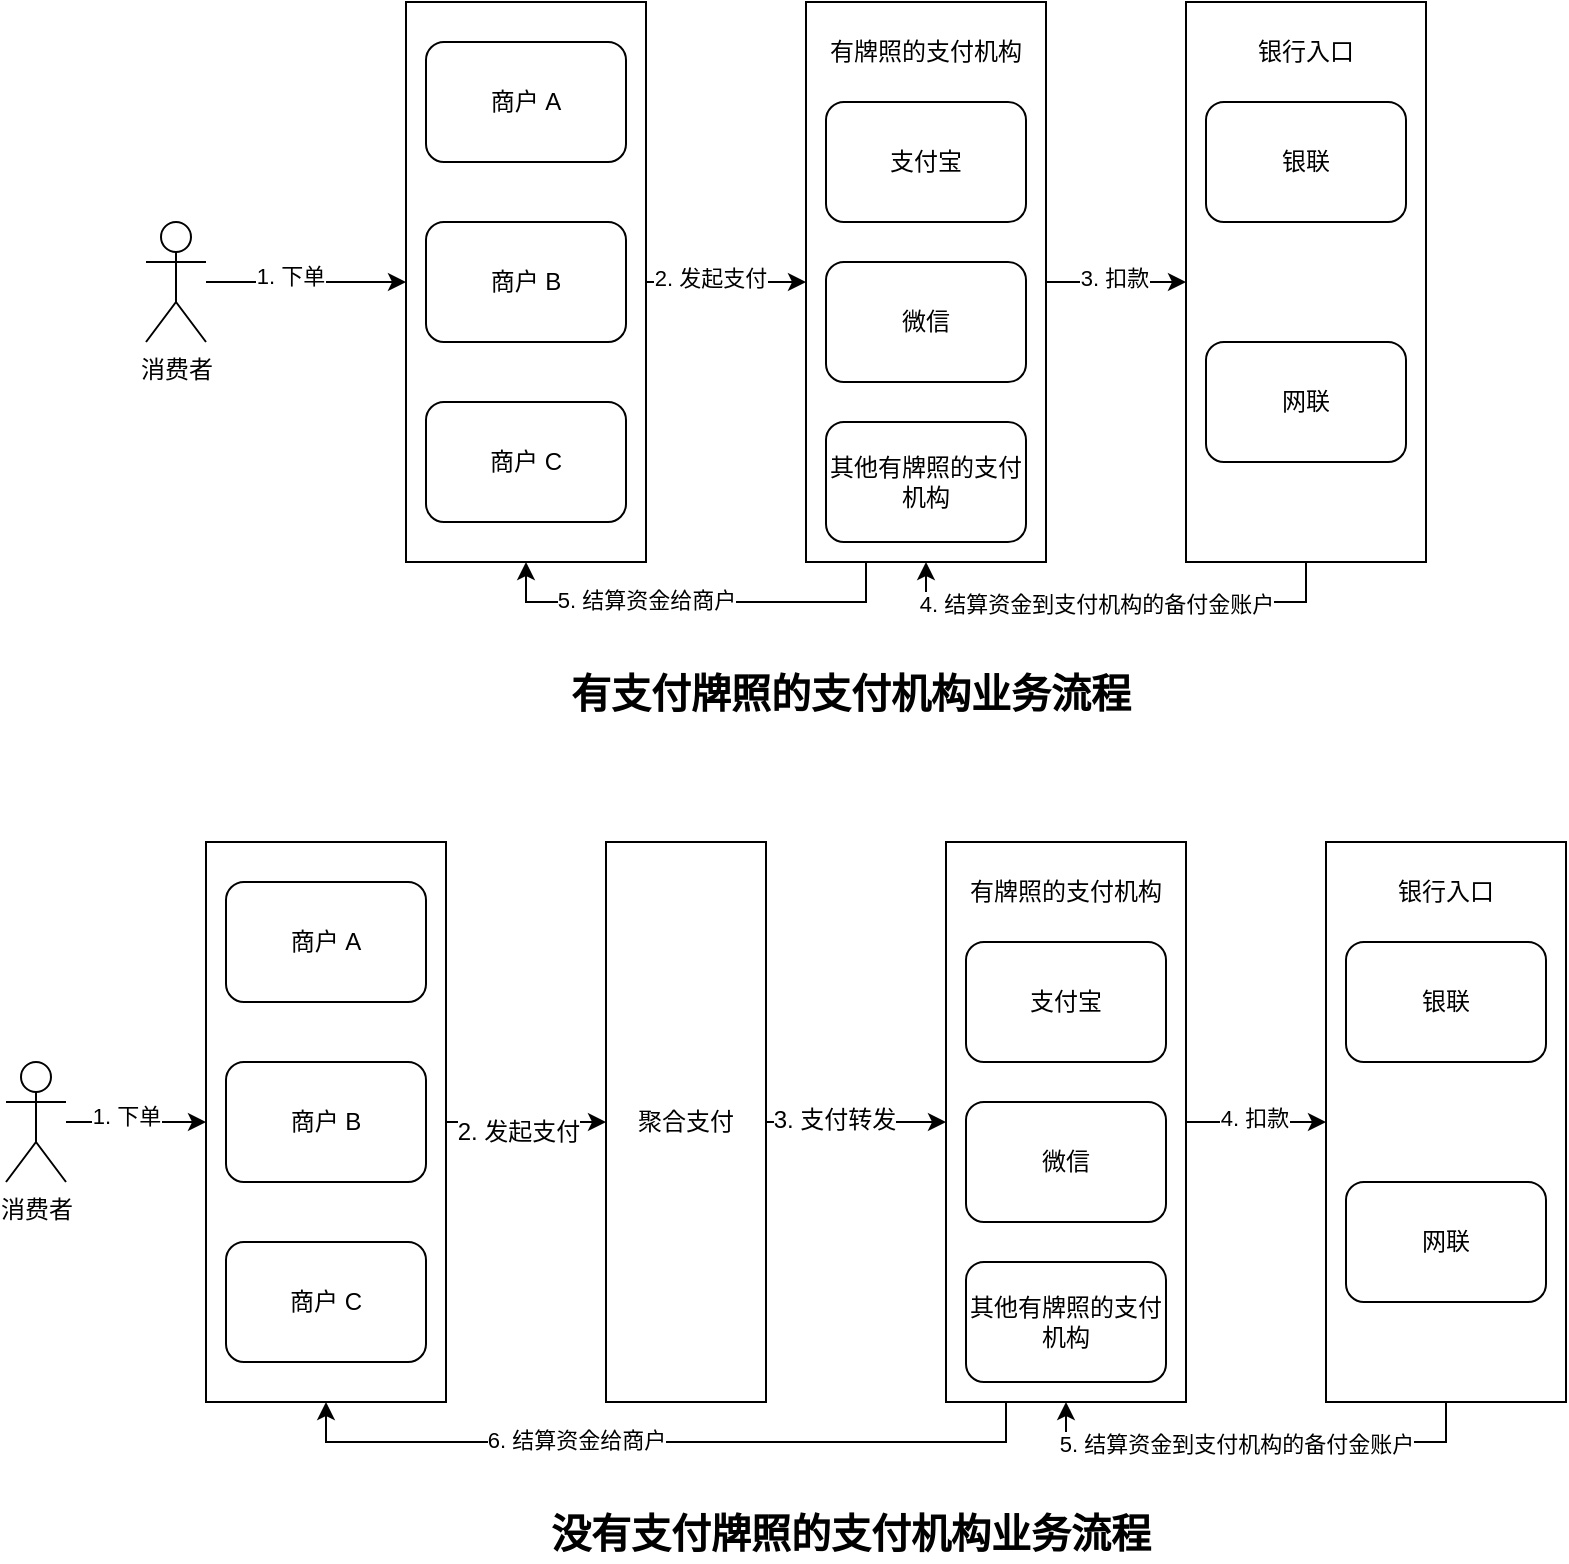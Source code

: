 <mxfile version="20.2.1" type="embed"><diagram id="2ZBxK272RTH_kN4Gb_rV" name="Page-1"><mxGraphModel dx="1746" dy="1119" grid="1" gridSize="10" guides="1" tooltips="1" connect="1" arrows="1" fold="1" page="1" pageScale="1" pageWidth="850" pageHeight="1100" math="0" shadow="0"><root><mxCell id="0"/><mxCell id="1" parent="0"/><mxCell id="34" value="" style="group" vertex="1" connectable="0" parent="1"><mxGeometry x="120" y="170" width="640" height="360" as="geometry"/></mxCell><mxCell id="3" value="消费者" style="shape=umlActor;verticalLabelPosition=bottom;verticalAlign=top;html=1;outlineConnect=0;" parent="34" vertex="1"><mxGeometry y="110" width="30" height="60" as="geometry"/></mxCell><mxCell id="11" value="" style="group" vertex="1" connectable="0" parent="34"><mxGeometry x="130" width="120" height="280" as="geometry"/></mxCell><mxCell id="2" value="" style="rounded=0;whiteSpace=wrap;html=1;" parent="11" vertex="1"><mxGeometry width="120" height="280" as="geometry"/></mxCell><mxCell id="5" value="商户 A" style="rounded=1;whiteSpace=wrap;html=1;" parent="11" vertex="1"><mxGeometry x="10" y="20" width="100" height="60" as="geometry"/></mxCell><mxCell id="6" value="商户 B" style="rounded=1;whiteSpace=wrap;html=1;" parent="11" vertex="1"><mxGeometry x="10" y="110" width="100" height="60" as="geometry"/></mxCell><mxCell id="7" value="商户 C" style="rounded=1;whiteSpace=wrap;html=1;" parent="11" vertex="1"><mxGeometry x="10" y="200" width="100" height="60" as="geometry"/></mxCell><mxCell id="8" style="edgeStyle=orthogonalEdgeStyle;rounded=0;orthogonalLoop=1;jettySize=auto;html=1;entryX=0;entryY=0.5;entryDx=0;entryDy=0;" parent="34" source="3" target="2" edge="1"><mxGeometry relative="1" as="geometry"/></mxCell><mxCell id="9" value="1. 下单" style="edgeLabel;html=1;align=center;verticalAlign=middle;resizable=0;points=[];" vertex="1" connectable="0" parent="8"><mxGeometry x="-0.16" y="3" relative="1" as="geometry"><mxPoint as="offset"/></mxGeometry></mxCell><mxCell id="12" value="" style="group" vertex="1" connectable="0" parent="34"><mxGeometry x="330" width="120" height="280" as="geometry"/></mxCell><mxCell id="13" value="" style="rounded=0;whiteSpace=wrap;html=1;" vertex="1" parent="12"><mxGeometry width="120" height="280" as="geometry"/></mxCell><mxCell id="15" value="支付宝" style="rounded=1;whiteSpace=wrap;html=1;" vertex="1" parent="12"><mxGeometry x="10" y="50" width="100" height="60" as="geometry"/></mxCell><mxCell id="16" value="微信" style="rounded=1;whiteSpace=wrap;html=1;" vertex="1" parent="12"><mxGeometry x="10" y="130" width="100" height="60" as="geometry"/></mxCell><mxCell id="22" value="其他有牌照的支付机构" style="rounded=1;whiteSpace=wrap;html=1;" vertex="1" parent="12"><mxGeometry x="10" y="210" width="100" height="60" as="geometry"/></mxCell><mxCell id="23" value="有牌照的支付机构" style="text;html=1;strokeColor=none;fillColor=none;align=center;verticalAlign=middle;whiteSpace=wrap;rounded=0;" vertex="1" parent="12"><mxGeometry x="10" y="10" width="100" height="30" as="geometry"/></mxCell><mxCell id="17" value="" style="group" vertex="1" connectable="0" parent="34"><mxGeometry x="520" width="120" height="280" as="geometry"/></mxCell><mxCell id="18" value="" style="rounded=0;whiteSpace=wrap;html=1;" vertex="1" parent="17"><mxGeometry width="120" height="280" as="geometry"/></mxCell><mxCell id="20" value="银联" style="rounded=1;whiteSpace=wrap;html=1;" vertex="1" parent="17"><mxGeometry x="10" y="50" width="100" height="60" as="geometry"/></mxCell><mxCell id="21" value="网联" style="rounded=1;whiteSpace=wrap;html=1;" vertex="1" parent="17"><mxGeometry x="10" y="170" width="100" height="60" as="geometry"/></mxCell><mxCell id="24" value="银行入口" style="text;html=1;strokeColor=none;fillColor=none;align=center;verticalAlign=middle;whiteSpace=wrap;rounded=0;" vertex="1" parent="17"><mxGeometry x="10" y="10" width="100" height="30" as="geometry"/></mxCell><mxCell id="25" style="edgeStyle=orthogonalEdgeStyle;rounded=0;orthogonalLoop=1;jettySize=auto;html=1;exitX=1;exitY=0.5;exitDx=0;exitDy=0;entryX=0;entryY=0.5;entryDx=0;entryDy=0;" edge="1" parent="34" source="2" target="13"><mxGeometry relative="1" as="geometry"/></mxCell><mxCell id="26" value="2. 发起支付" style="edgeLabel;html=1;align=center;verticalAlign=middle;resizable=0;points=[];" vertex="1" connectable="0" parent="25"><mxGeometry x="-0.2" y="2" relative="1" as="geometry"><mxPoint as="offset"/></mxGeometry></mxCell><mxCell id="27" style="edgeStyle=orthogonalEdgeStyle;rounded=0;orthogonalLoop=1;jettySize=auto;html=1;exitX=1;exitY=0.5;exitDx=0;exitDy=0;" edge="1" parent="34" source="13" target="18"><mxGeometry relative="1" as="geometry"/></mxCell><mxCell id="28" value="3. 扣款" style="edgeLabel;html=1;align=center;verticalAlign=middle;resizable=0;points=[];" vertex="1" connectable="0" parent="27"><mxGeometry x="-0.029" y="2" relative="1" as="geometry"><mxPoint as="offset"/></mxGeometry></mxCell><mxCell id="29" style="edgeStyle=orthogonalEdgeStyle;rounded=0;orthogonalLoop=1;jettySize=auto;html=1;exitX=0.5;exitY=1;exitDx=0;exitDy=0;entryX=0.5;entryY=1;entryDx=0;entryDy=0;" edge="1" parent="34" source="18" target="13"><mxGeometry relative="1" as="geometry"/></mxCell><mxCell id="30" value="4. 结算资金到支付机构的备付金账户" style="edgeLabel;html=1;align=center;verticalAlign=middle;resizable=0;points=[];" vertex="1" connectable="0" parent="29"><mxGeometry x="0.087" y="1" relative="1" as="geometry"><mxPoint as="offset"/></mxGeometry></mxCell><mxCell id="31" style="edgeStyle=orthogonalEdgeStyle;rounded=0;orthogonalLoop=1;jettySize=auto;html=1;exitX=0.25;exitY=1;exitDx=0;exitDy=0;entryX=0.5;entryY=1;entryDx=0;entryDy=0;" edge="1" parent="34" source="13" target="2"><mxGeometry relative="1" as="geometry"/></mxCell><mxCell id="32" value="5. 结算资金给商户" style="edgeLabel;html=1;align=center;verticalAlign=middle;resizable=0;points=[];" vertex="1" connectable="0" parent="31"><mxGeometry x="0.238" y="-1" relative="1" as="geometry"><mxPoint as="offset"/></mxGeometry></mxCell><mxCell id="33" value="有支付牌照的支付机构业务流程" style="text;html=1;strokeColor=none;fillColor=none;align=center;verticalAlign=middle;whiteSpace=wrap;rounded=0;fontStyle=1;fontSize=20;" vertex="1" parent="34"><mxGeometry x="130" y="330" width="445" height="30" as="geometry"/></mxCell><mxCell id="35" value="" style="group" vertex="1" connectable="0" parent="1"><mxGeometry x="50" y="590" width="640" height="360" as="geometry"/></mxCell><mxCell id="36" value="消费者" style="shape=umlActor;verticalLabelPosition=bottom;verticalAlign=top;html=1;outlineConnect=0;" vertex="1" parent="35"><mxGeometry y="110" width="30" height="60" as="geometry"/></mxCell><mxCell id="37" value="" style="group" vertex="1" connectable="0" parent="35"><mxGeometry x="100" width="120" height="280" as="geometry"/></mxCell><mxCell id="38" value="" style="rounded=0;whiteSpace=wrap;html=1;" vertex="1" parent="37"><mxGeometry width="120" height="280" as="geometry"/></mxCell><mxCell id="39" value="商户 A" style="rounded=1;whiteSpace=wrap;html=1;" vertex="1" parent="37"><mxGeometry x="10" y="20" width="100" height="60" as="geometry"/></mxCell><mxCell id="40" value="商户 B" style="rounded=1;whiteSpace=wrap;html=1;" vertex="1" parent="37"><mxGeometry x="10" y="110" width="100" height="60" as="geometry"/></mxCell><mxCell id="41" value="商户 C" style="rounded=1;whiteSpace=wrap;html=1;" vertex="1" parent="37"><mxGeometry x="10" y="200" width="100" height="60" as="geometry"/></mxCell><mxCell id="42" style="edgeStyle=orthogonalEdgeStyle;rounded=0;orthogonalLoop=1;jettySize=auto;html=1;entryX=0;entryY=0.5;entryDx=0;entryDy=0;" edge="1" parent="35" source="36" target="38"><mxGeometry relative="1" as="geometry"/></mxCell><mxCell id="43" value="1. 下单" style="edgeLabel;html=1;align=center;verticalAlign=middle;resizable=0;points=[];" vertex="1" connectable="0" parent="42"><mxGeometry x="-0.16" y="3" relative="1" as="geometry"><mxPoint as="offset"/></mxGeometry></mxCell><mxCell id="61" style="edgeStyle=orthogonalEdgeStyle;rounded=0;orthogonalLoop=1;jettySize=auto;html=1;exitX=0.25;exitY=1;exitDx=0;exitDy=0;entryX=0.5;entryY=1;entryDx=0;entryDy=0;" edge="1" parent="35" source="45" target="38"><mxGeometry relative="1" as="geometry"/></mxCell><mxCell id="62" value="6. 结算资金给商户" style="edgeLabel;html=1;align=center;verticalAlign=middle;resizable=0;points=[];" vertex="1" connectable="0" parent="61"><mxGeometry x="0.238" y="-1" relative="1" as="geometry"><mxPoint as="offset"/></mxGeometry></mxCell><mxCell id="63" value="没有支付牌照的支付机构业务流程" style="text;html=1;strokeColor=none;fillColor=none;align=center;verticalAlign=middle;whiteSpace=wrap;rounded=0;fontStyle=1;fontSize=20;" vertex="1" parent="35"><mxGeometry x="200" y="330" width="445" height="30" as="geometry"/></mxCell><mxCell id="65" value="" style="group" vertex="1" connectable="0" parent="35"><mxGeometry x="300" width="80" height="280" as="geometry"/></mxCell><mxCell id="66" value="聚合支付" style="rounded=0;whiteSpace=wrap;html=1;" vertex="1" parent="65"><mxGeometry width="80" height="280" as="geometry"/></mxCell><mxCell id="70" style="edgeStyle=orthogonalEdgeStyle;rounded=0;orthogonalLoop=1;jettySize=auto;html=1;fontSize=20;" edge="1" parent="35" source="38" target="66"><mxGeometry relative="1" as="geometry"/></mxCell><mxCell id="71" value="&lt;font style=&quot;font-size: 12px;&quot;&gt;2. 发起支付&lt;/font&gt;" style="edgeLabel;html=1;align=center;verticalAlign=middle;resizable=0;points=[];fontSize=20;" vertex="1" connectable="0" parent="70"><mxGeometry x="-0.1" y="-1" relative="1" as="geometry"><mxPoint as="offset"/></mxGeometry></mxCell><mxCell id="72" style="edgeStyle=orthogonalEdgeStyle;rounded=0;orthogonalLoop=1;jettySize=auto;html=1;fontSize=12;" edge="1" parent="35" source="66" target="45"><mxGeometry relative="1" as="geometry"/></mxCell><mxCell id="73" value="3. 支付转发" style="edgeLabel;html=1;align=center;verticalAlign=middle;resizable=0;points=[];fontSize=12;" vertex="1" connectable="0" parent="72"><mxGeometry x="-0.24" y="1" relative="1" as="geometry"><mxPoint as="offset"/></mxGeometry></mxCell><mxCell id="44" value="" style="group" vertex="1" connectable="0" parent="35"><mxGeometry x="470" width="120" height="280" as="geometry"/></mxCell><mxCell id="45" value="" style="rounded=0;whiteSpace=wrap;html=1;" vertex="1" parent="44"><mxGeometry width="120" height="280" as="geometry"/></mxCell><mxCell id="46" value="支付宝" style="rounded=1;whiteSpace=wrap;html=1;" vertex="1" parent="44"><mxGeometry x="10" y="50" width="100" height="60" as="geometry"/></mxCell><mxCell id="47" value="微信" style="rounded=1;whiteSpace=wrap;html=1;" vertex="1" parent="44"><mxGeometry x="10" y="130" width="100" height="60" as="geometry"/></mxCell><mxCell id="48" value="其他有牌照的支付机构" style="rounded=1;whiteSpace=wrap;html=1;" vertex="1" parent="44"><mxGeometry x="10" y="210" width="100" height="60" as="geometry"/></mxCell><mxCell id="49" value="有牌照的支付机构" style="text;html=1;strokeColor=none;fillColor=none;align=center;verticalAlign=middle;whiteSpace=wrap;rounded=0;" vertex="1" parent="44"><mxGeometry x="10" y="10" width="100" height="30" as="geometry"/></mxCell><mxCell id="50" value="" style="group" vertex="1" connectable="0" parent="1"><mxGeometry x="710" y="590" width="120" height="280" as="geometry"/></mxCell><mxCell id="51" value="" style="rounded=0;whiteSpace=wrap;html=1;" vertex="1" parent="50"><mxGeometry width="120" height="280" as="geometry"/></mxCell><mxCell id="52" value="银联" style="rounded=1;whiteSpace=wrap;html=1;" vertex="1" parent="50"><mxGeometry x="10" y="50" width="100" height="60" as="geometry"/></mxCell><mxCell id="53" value="网联" style="rounded=1;whiteSpace=wrap;html=1;" vertex="1" parent="50"><mxGeometry x="10" y="170" width="100" height="60" as="geometry"/></mxCell><mxCell id="54" value="银行入口" style="text;html=1;strokeColor=none;fillColor=none;align=center;verticalAlign=middle;whiteSpace=wrap;rounded=0;" vertex="1" parent="50"><mxGeometry x="10" y="10" width="100" height="30" as="geometry"/></mxCell><mxCell id="57" style="edgeStyle=orthogonalEdgeStyle;rounded=0;orthogonalLoop=1;jettySize=auto;html=1;exitX=1;exitY=0.5;exitDx=0;exitDy=0;" edge="1" parent="1" source="45" target="51"><mxGeometry relative="1" as="geometry"/></mxCell><mxCell id="58" value="4. 扣款" style="edgeLabel;html=1;align=center;verticalAlign=middle;resizable=0;points=[];" vertex="1" connectable="0" parent="57"><mxGeometry x="-0.029" y="2" relative="1" as="geometry"><mxPoint as="offset"/></mxGeometry></mxCell><mxCell id="59" style="edgeStyle=orthogonalEdgeStyle;rounded=0;orthogonalLoop=1;jettySize=auto;html=1;exitX=0.5;exitY=1;exitDx=0;exitDy=0;entryX=0.5;entryY=1;entryDx=0;entryDy=0;" edge="1" parent="1" source="51" target="45"><mxGeometry relative="1" as="geometry"/></mxCell><mxCell id="60" value="5. 结算资金到支付机构的备付金账户" style="edgeLabel;html=1;align=center;verticalAlign=middle;resizable=0;points=[];" vertex="1" connectable="0" parent="59"><mxGeometry x="0.087" y="1" relative="1" as="geometry"><mxPoint as="offset"/></mxGeometry></mxCell></root></mxGraphModel></diagram></mxfile>